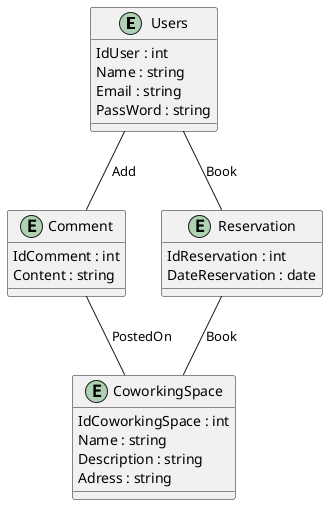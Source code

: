@startuml

entity Users {
  IdUser : int
  Name : string
  Email : string
  PassWord : string
}

entity CoworkingSpace {
  IdCoworkingSpace : int
  Name : string
  Description : string
  Adress : string
}

entity Comment {
  IdComment : int
  Content : string
}

entity Reservation {
  IdReservation : int
  DateReservation : date
}

Users -- Comment : Add
Users -- Reservation : Book
Comment -- CoworkingSpace : PostedOn
Reservation -- CoworkingSpace : Book

@enduml
